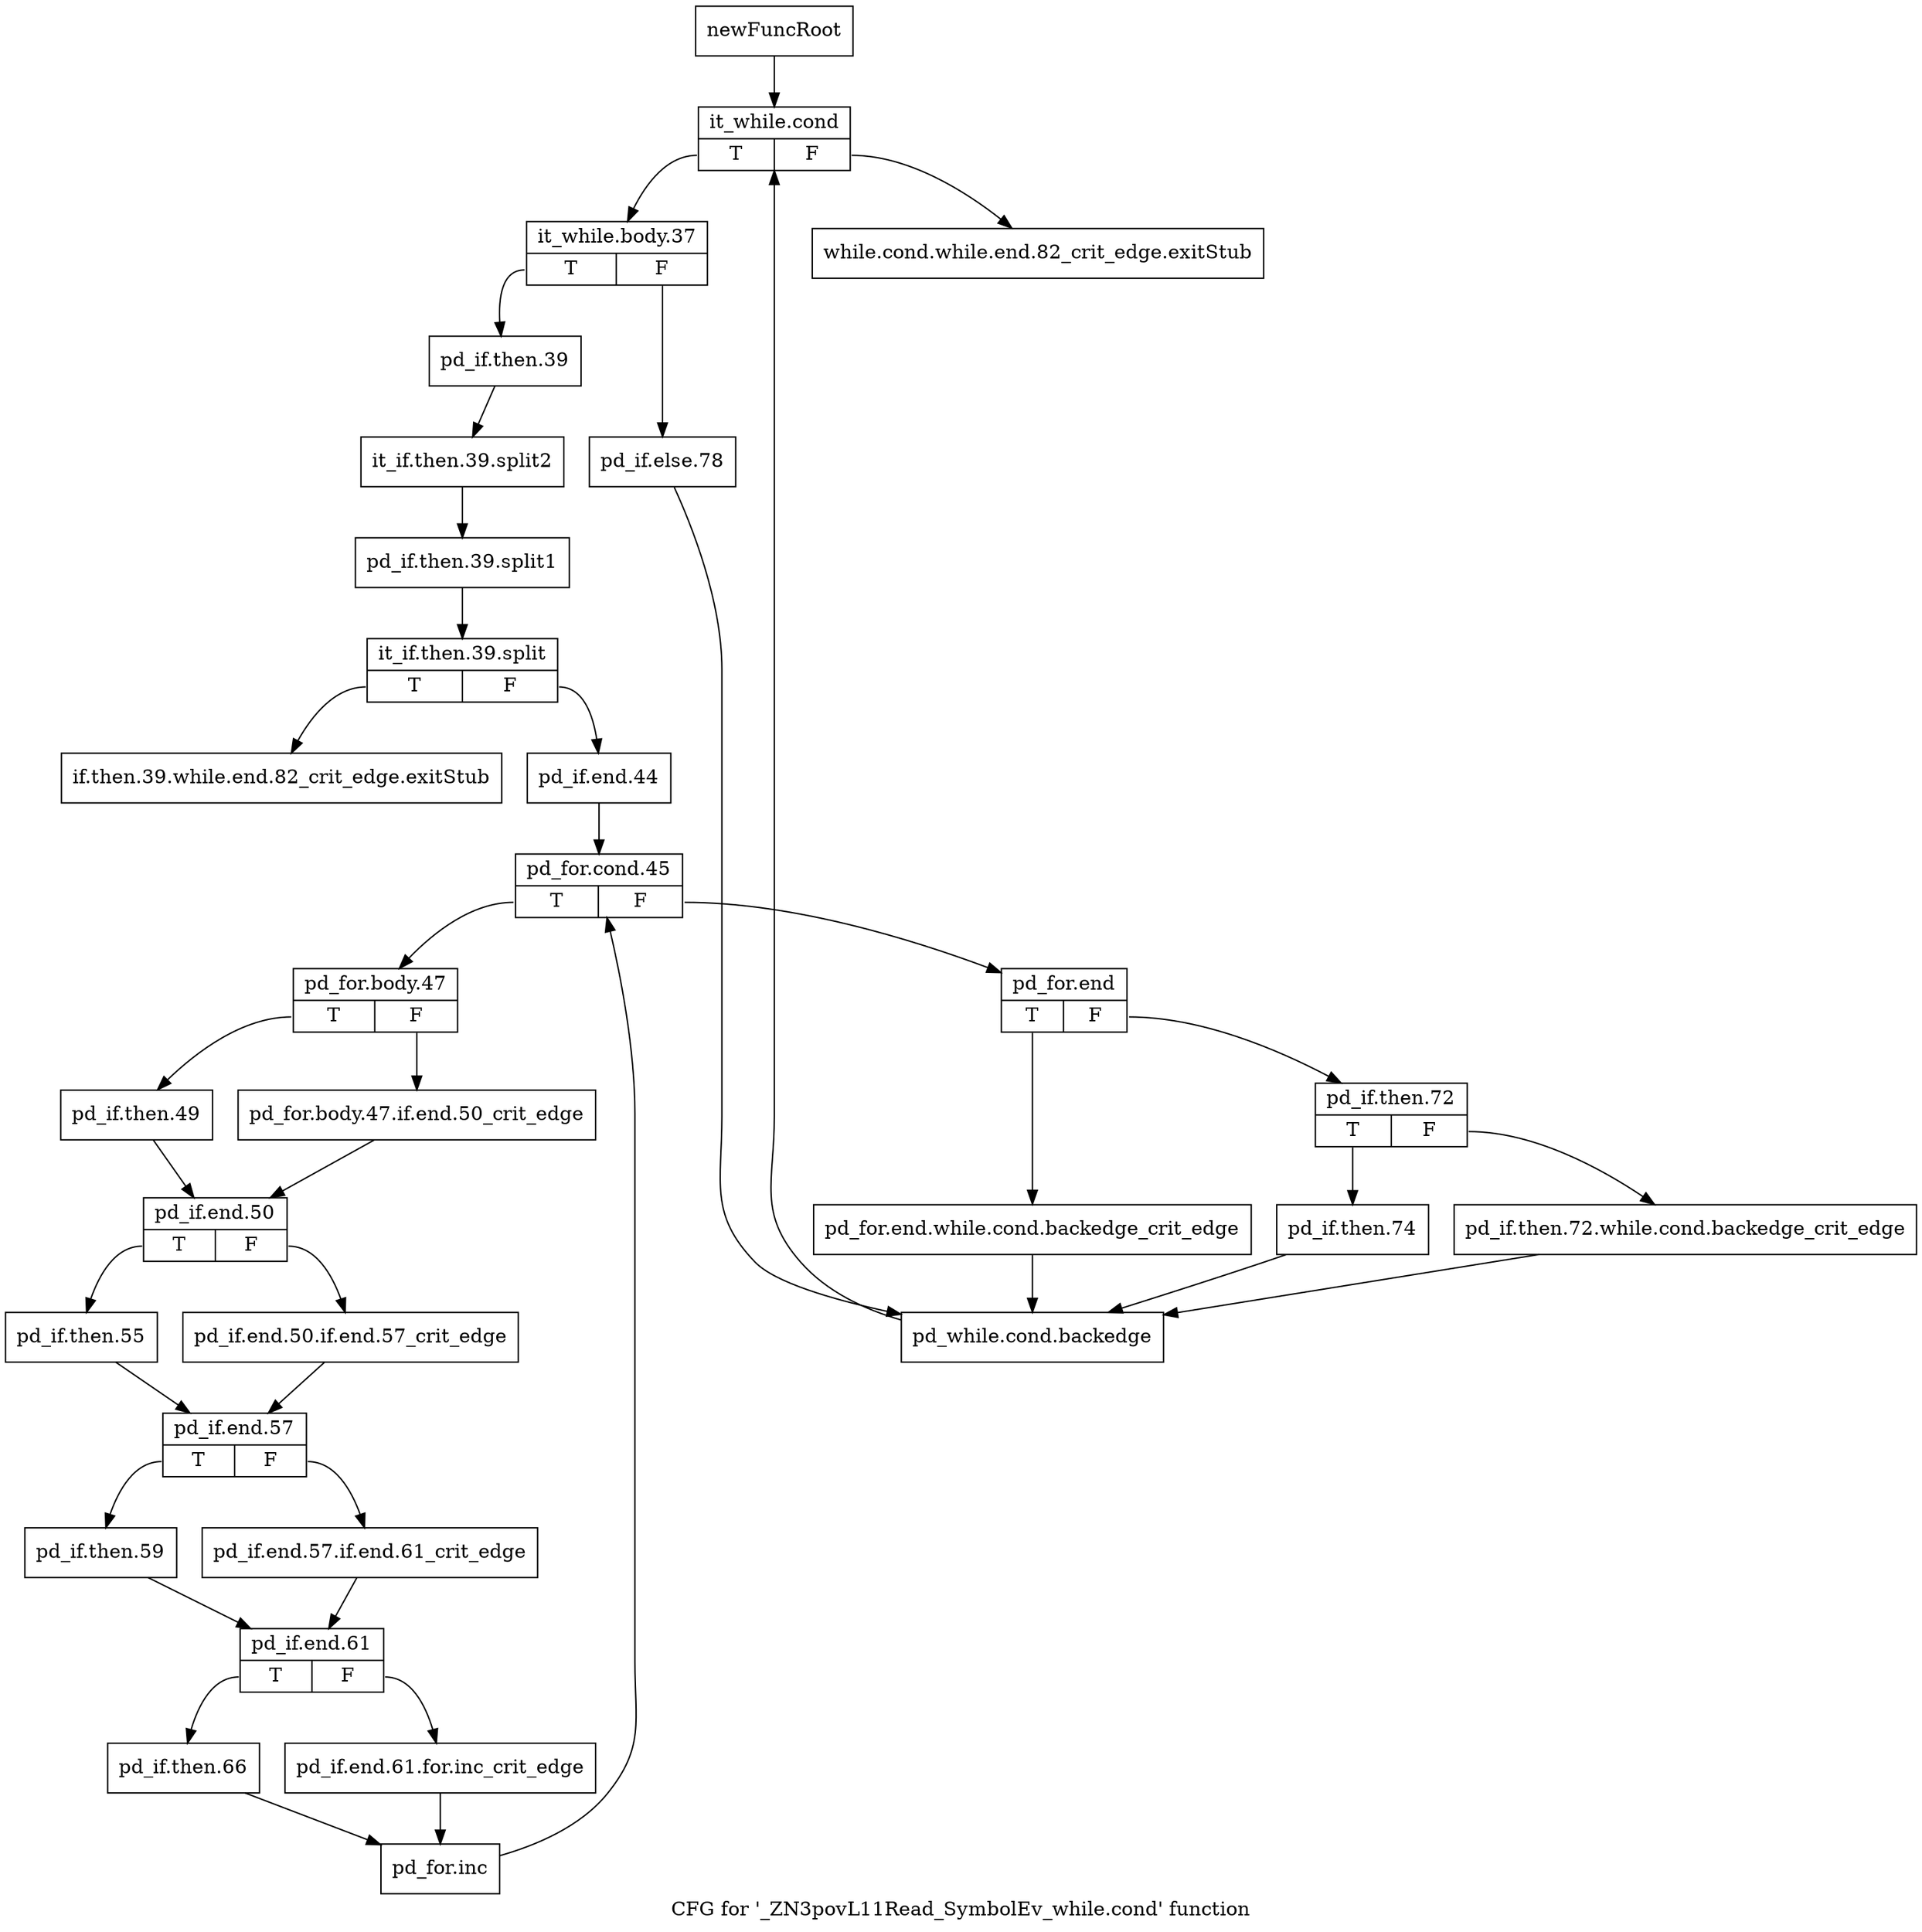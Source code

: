 digraph "CFG for '_ZN3povL11Read_SymbolEv_while.cond' function" {
	label="CFG for '_ZN3povL11Read_SymbolEv_while.cond' function";

	Node0x2d32d30 [shape=record,label="{newFuncRoot}"];
	Node0x2d32d30 -> Node0x2d32e20;
	Node0x2d32d80 [shape=record,label="{while.cond.while.end.82_crit_edge.exitStub}"];
	Node0x2d32dd0 [shape=record,label="{if.then.39.while.end.82_crit_edge.exitStub}"];
	Node0x2d32e20 [shape=record,label="{it_while.cond|{<s0>T|<s1>F}}"];
	Node0x2d32e20:s0 -> Node0x2d32e70;
	Node0x2d32e20:s1 -> Node0x2d32d80;
	Node0x2d32e70 [shape=record,label="{it_while.body.37|{<s0>T|<s1>F}}"];
	Node0x2d32e70:s0 -> Node0x2d32f10;
	Node0x2d32e70:s1 -> Node0x2d32ec0;
	Node0x2d32ec0 [shape=record,label="{pd_if.else.78}"];
	Node0x2d32ec0 -> Node0x2d33190;
	Node0x2d32f10 [shape=record,label="{pd_if.then.39}"];
	Node0x2d32f10 -> Node0x3877260;
	Node0x3877260 [shape=record,label="{it_if.then.39.split2}"];
	Node0x3877260 -> Node0x396d6f0;
	Node0x396d6f0 [shape=record,label="{pd_if.then.39.split1}"];
	Node0x396d6f0 -> Node0x387ed20;
	Node0x387ed20 [shape=record,label="{it_if.then.39.split|{<s0>T|<s1>F}}"];
	Node0x387ed20:s0 -> Node0x2d32dd0;
	Node0x387ed20:s1 -> Node0x2d32f60;
	Node0x2d32f60 [shape=record,label="{pd_if.end.44}"];
	Node0x2d32f60 -> Node0x2d32fb0;
	Node0x2d32fb0 [shape=record,label="{pd_for.cond.45|{<s0>T|<s1>F}}"];
	Node0x2d32fb0:s0 -> Node0x2d331e0;
	Node0x2d32fb0:s1 -> Node0x2d33000;
	Node0x2d33000 [shape=record,label="{pd_for.end|{<s0>T|<s1>F}}"];
	Node0x2d33000:s0 -> Node0x2d33140;
	Node0x2d33000:s1 -> Node0x2d33050;
	Node0x2d33050 [shape=record,label="{pd_if.then.72|{<s0>T|<s1>F}}"];
	Node0x2d33050:s0 -> Node0x2d330f0;
	Node0x2d33050:s1 -> Node0x2d330a0;
	Node0x2d330a0 [shape=record,label="{pd_if.then.72.while.cond.backedge_crit_edge}"];
	Node0x2d330a0 -> Node0x2d33190;
	Node0x2d330f0 [shape=record,label="{pd_if.then.74}"];
	Node0x2d330f0 -> Node0x2d33190;
	Node0x2d33140 [shape=record,label="{pd_for.end.while.cond.backedge_crit_edge}"];
	Node0x2d33140 -> Node0x2d33190;
	Node0x2d33190 [shape=record,label="{pd_while.cond.backedge}"];
	Node0x2d33190 -> Node0x2d32e20;
	Node0x2d331e0 [shape=record,label="{pd_for.body.47|{<s0>T|<s1>F}}"];
	Node0x2d331e0:s0 -> Node0x2d33280;
	Node0x2d331e0:s1 -> Node0x2d33230;
	Node0x2d33230 [shape=record,label="{pd_for.body.47.if.end.50_crit_edge}"];
	Node0x2d33230 -> Node0x2d332d0;
	Node0x2d33280 [shape=record,label="{pd_if.then.49}"];
	Node0x2d33280 -> Node0x2d332d0;
	Node0x2d332d0 [shape=record,label="{pd_if.end.50|{<s0>T|<s1>F}}"];
	Node0x2d332d0:s0 -> Node0x2d33370;
	Node0x2d332d0:s1 -> Node0x2d33320;
	Node0x2d33320 [shape=record,label="{pd_if.end.50.if.end.57_crit_edge}"];
	Node0x2d33320 -> Node0x2d333c0;
	Node0x2d33370 [shape=record,label="{pd_if.then.55}"];
	Node0x2d33370 -> Node0x2d333c0;
	Node0x2d333c0 [shape=record,label="{pd_if.end.57|{<s0>T|<s1>F}}"];
	Node0x2d333c0:s0 -> Node0x2d33460;
	Node0x2d333c0:s1 -> Node0x2d33410;
	Node0x2d33410 [shape=record,label="{pd_if.end.57.if.end.61_crit_edge}"];
	Node0x2d33410 -> Node0x2d334b0;
	Node0x2d33460 [shape=record,label="{pd_if.then.59}"];
	Node0x2d33460 -> Node0x2d334b0;
	Node0x2d334b0 [shape=record,label="{pd_if.end.61|{<s0>T|<s1>F}}"];
	Node0x2d334b0:s0 -> Node0x2d33550;
	Node0x2d334b0:s1 -> Node0x2d33500;
	Node0x2d33500 [shape=record,label="{pd_if.end.61.for.inc_crit_edge}"];
	Node0x2d33500 -> Node0x2d335a0;
	Node0x2d33550 [shape=record,label="{pd_if.then.66}"];
	Node0x2d33550 -> Node0x2d335a0;
	Node0x2d335a0 [shape=record,label="{pd_for.inc}"];
	Node0x2d335a0 -> Node0x2d32fb0;
}
